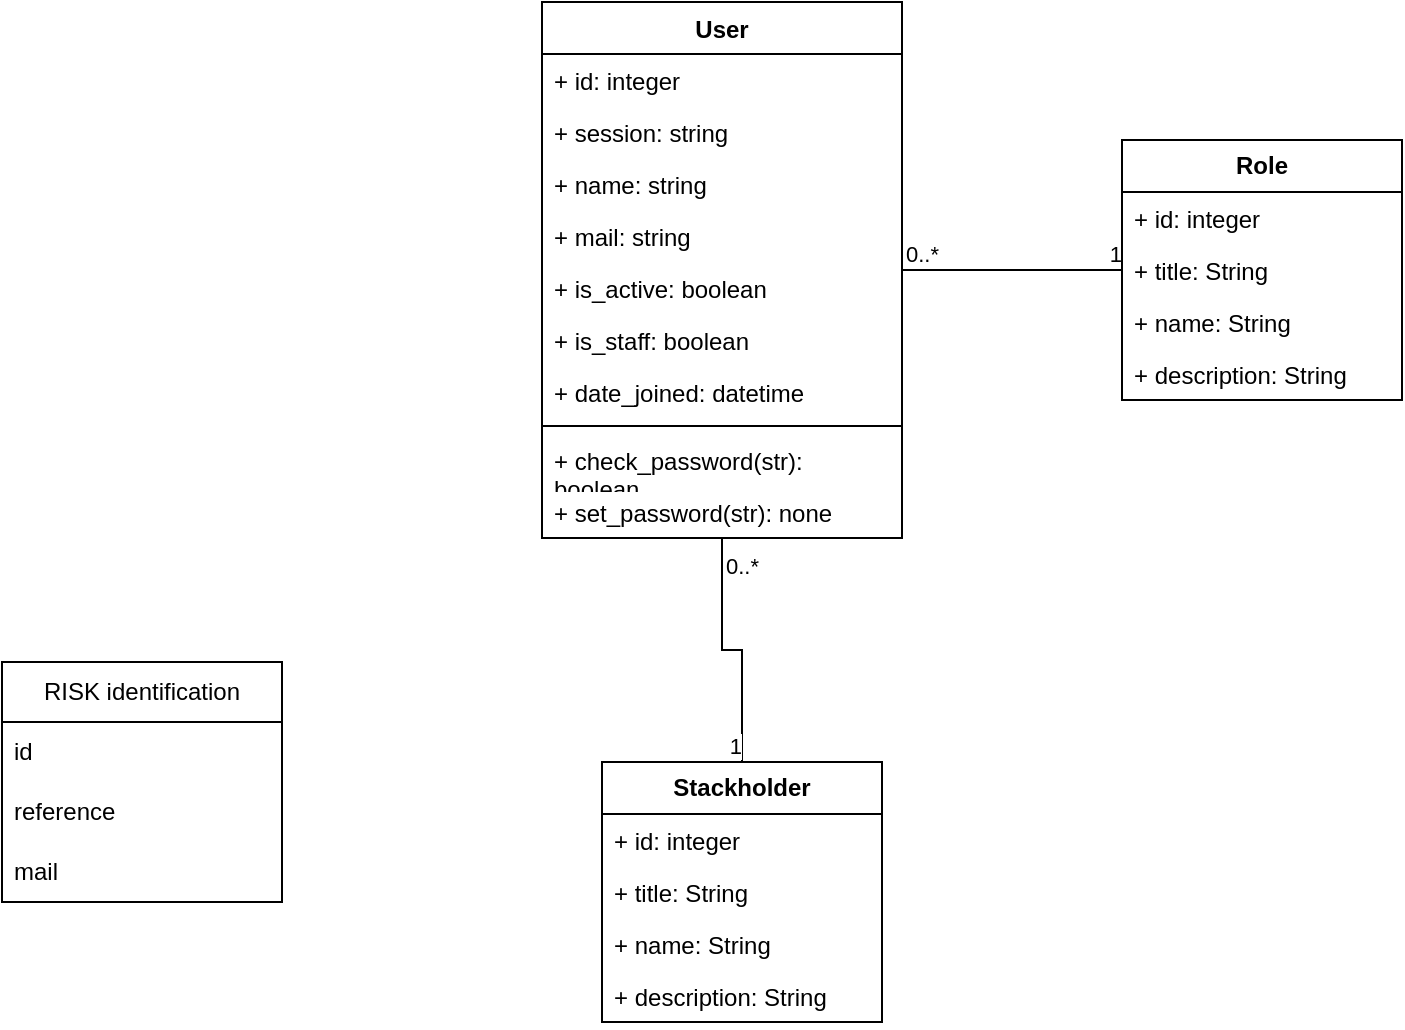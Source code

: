 <mxfile version="24.7.8">
  <diagram name="Page-1" id="ZfnLDZO0708gZrct7mV9">
    <mxGraphModel dx="1034" dy="699" grid="1" gridSize="10" guides="1" tooltips="1" connect="1" arrows="1" fold="1" page="1" pageScale="1" pageWidth="827" pageHeight="1169" math="0" shadow="0">
      <root>
        <mxCell id="0" />
        <mxCell id="1" parent="0" />
        <mxCell id="hm3FaZHMfvVNFKXFXYTK-15" value="RISK identification" style="swimlane;fontStyle=0;childLayout=stackLayout;horizontal=1;startSize=30;horizontalStack=0;resizeParent=1;resizeParentMax=0;resizeLast=0;collapsible=1;marginBottom=0;whiteSpace=wrap;html=1;" parent="1" vertex="1">
          <mxGeometry x="90" y="340" width="140" height="120" as="geometry" />
        </mxCell>
        <mxCell id="hm3FaZHMfvVNFKXFXYTK-16" value="id" style="text;strokeColor=none;fillColor=none;align=left;verticalAlign=middle;spacingLeft=4;spacingRight=4;overflow=hidden;points=[[0,0.5],[1,0.5]];portConstraint=eastwest;rotatable=0;whiteSpace=wrap;html=1;" parent="hm3FaZHMfvVNFKXFXYTK-15" vertex="1">
          <mxGeometry y="30" width="140" height="30" as="geometry" />
        </mxCell>
        <mxCell id="hm3FaZHMfvVNFKXFXYTK-17" value="reference" style="text;strokeColor=none;fillColor=none;align=left;verticalAlign=middle;spacingLeft=4;spacingRight=4;overflow=hidden;points=[[0,0.5],[1,0.5]];portConstraint=eastwest;rotatable=0;whiteSpace=wrap;html=1;" parent="hm3FaZHMfvVNFKXFXYTK-15" vertex="1">
          <mxGeometry y="60" width="140" height="30" as="geometry" />
        </mxCell>
        <mxCell id="hm3FaZHMfvVNFKXFXYTK-18" value="mail" style="text;strokeColor=none;fillColor=none;align=left;verticalAlign=middle;spacingLeft=4;spacingRight=4;overflow=hidden;points=[[0,0.5],[1,0.5]];portConstraint=eastwest;rotatable=0;whiteSpace=wrap;html=1;" parent="hm3FaZHMfvVNFKXFXYTK-15" vertex="1">
          <mxGeometry y="90" width="140" height="30" as="geometry" />
        </mxCell>
        <mxCell id="CJKA3V9dlmIFslRSyczK-3" value="" style="endArrow=none;html=1;edgeStyle=orthogonalEdgeStyle;rounded=0;" edge="1" parent="1" source="CJKA3V9dlmIFslRSyczK-10" target="CJKA3V9dlmIFslRSyczK-21">
          <mxGeometry relative="1" as="geometry">
            <mxPoint x="480" y="360" as="sourcePoint" />
            <mxPoint x="650" y="75" as="targetPoint" />
          </mxGeometry>
        </mxCell>
        <mxCell id="CJKA3V9dlmIFslRSyczK-4" value="0..*" style="edgeLabel;resizable=0;html=1;align=left;verticalAlign=bottom;" connectable="0" vertex="1" parent="CJKA3V9dlmIFslRSyczK-3">
          <mxGeometry x="-1" relative="1" as="geometry" />
        </mxCell>
        <mxCell id="CJKA3V9dlmIFslRSyczK-5" value="1" style="edgeLabel;resizable=0;html=1;align=right;verticalAlign=bottom;" connectable="0" vertex="1" parent="CJKA3V9dlmIFslRSyczK-3">
          <mxGeometry x="1" relative="1" as="geometry" />
        </mxCell>
        <mxCell id="CJKA3V9dlmIFslRSyczK-10" value="User" style="swimlane;fontStyle=1;align=center;verticalAlign=top;childLayout=stackLayout;horizontal=1;startSize=26;horizontalStack=0;resizeParent=1;resizeParentMax=0;resizeLast=0;collapsible=1;marginBottom=0;whiteSpace=wrap;html=1;" vertex="1" parent="1">
          <mxGeometry x="360" y="10" width="180" height="268" as="geometry" />
        </mxCell>
        <mxCell id="CJKA3V9dlmIFslRSyczK-14" value="+ id: integer" style="text;strokeColor=none;fillColor=none;align=left;verticalAlign=top;spacingLeft=4;spacingRight=4;overflow=hidden;rotatable=0;points=[[0,0.5],[1,0.5]];portConstraint=eastwest;whiteSpace=wrap;html=1;" vertex="1" parent="CJKA3V9dlmIFslRSyczK-10">
          <mxGeometry y="26" width="180" height="26" as="geometry" />
        </mxCell>
        <mxCell id="CJKA3V9dlmIFslRSyczK-15" value="+ session: string" style="text;strokeColor=none;fillColor=none;align=left;verticalAlign=top;spacingLeft=4;spacingRight=4;overflow=hidden;rotatable=0;points=[[0,0.5],[1,0.5]];portConstraint=eastwest;whiteSpace=wrap;html=1;" vertex="1" parent="CJKA3V9dlmIFslRSyczK-10">
          <mxGeometry y="52" width="180" height="26" as="geometry" />
        </mxCell>
        <mxCell id="CJKA3V9dlmIFslRSyczK-11" value="+ name: string" style="text;strokeColor=none;fillColor=none;align=left;verticalAlign=top;spacingLeft=4;spacingRight=4;overflow=hidden;rotatable=0;points=[[0,0.5],[1,0.5]];portConstraint=eastwest;whiteSpace=wrap;html=1;" vertex="1" parent="CJKA3V9dlmIFslRSyczK-10">
          <mxGeometry y="78" width="180" height="26" as="geometry" />
        </mxCell>
        <mxCell id="CJKA3V9dlmIFslRSyczK-16" value="+ mail: string" style="text;strokeColor=none;fillColor=none;align=left;verticalAlign=top;spacingLeft=4;spacingRight=4;overflow=hidden;rotatable=0;points=[[0,0.5],[1,0.5]];portConstraint=eastwest;whiteSpace=wrap;html=1;" vertex="1" parent="CJKA3V9dlmIFslRSyczK-10">
          <mxGeometry y="104" width="180" height="26" as="geometry" />
        </mxCell>
        <mxCell id="CJKA3V9dlmIFslRSyczK-17" value="+ is_active: boolean" style="text;strokeColor=none;fillColor=none;align=left;verticalAlign=top;spacingLeft=4;spacingRight=4;overflow=hidden;rotatable=0;points=[[0,0.5],[1,0.5]];portConstraint=eastwest;whiteSpace=wrap;html=1;" vertex="1" parent="CJKA3V9dlmIFslRSyczK-10">
          <mxGeometry y="130" width="180" height="26" as="geometry" />
        </mxCell>
        <mxCell id="CJKA3V9dlmIFslRSyczK-18" value="+ is_staff: boolean" style="text;strokeColor=none;fillColor=none;align=left;verticalAlign=top;spacingLeft=4;spacingRight=4;overflow=hidden;rotatable=0;points=[[0,0.5],[1,0.5]];portConstraint=eastwest;whiteSpace=wrap;html=1;" vertex="1" parent="CJKA3V9dlmIFslRSyczK-10">
          <mxGeometry y="156" width="180" height="26" as="geometry" />
        </mxCell>
        <mxCell id="CJKA3V9dlmIFslRSyczK-19" value="+ date_joined: datetime" style="text;strokeColor=none;fillColor=none;align=left;verticalAlign=top;spacingLeft=4;spacingRight=4;overflow=hidden;rotatable=0;points=[[0,0.5],[1,0.5]];portConstraint=eastwest;whiteSpace=wrap;html=1;" vertex="1" parent="CJKA3V9dlmIFslRSyczK-10">
          <mxGeometry y="182" width="180" height="26" as="geometry" />
        </mxCell>
        <mxCell id="CJKA3V9dlmIFslRSyczK-12" value="" style="line;strokeWidth=1;fillColor=none;align=left;verticalAlign=middle;spacingTop=-1;spacingLeft=3;spacingRight=3;rotatable=0;labelPosition=right;points=[];portConstraint=eastwest;strokeColor=inherit;" vertex="1" parent="CJKA3V9dlmIFslRSyczK-10">
          <mxGeometry y="208" width="180" height="8" as="geometry" />
        </mxCell>
        <mxCell id="CJKA3V9dlmIFslRSyczK-13" value="+ check_password(str): boolean" style="text;strokeColor=none;fillColor=none;align=left;verticalAlign=top;spacingLeft=4;spacingRight=4;overflow=hidden;rotatable=0;points=[[0,0.5],[1,0.5]];portConstraint=eastwest;whiteSpace=wrap;html=1;" vertex="1" parent="CJKA3V9dlmIFslRSyczK-10">
          <mxGeometry y="216" width="180" height="26" as="geometry" />
        </mxCell>
        <mxCell id="CJKA3V9dlmIFslRSyczK-20" value="+ set_password(str): none" style="text;strokeColor=none;fillColor=none;align=left;verticalAlign=top;spacingLeft=4;spacingRight=4;overflow=hidden;rotatable=0;points=[[0,0.5],[1,0.5]];portConstraint=eastwest;whiteSpace=wrap;html=1;" vertex="1" parent="CJKA3V9dlmIFslRSyczK-10">
          <mxGeometry y="242" width="180" height="26" as="geometry" />
        </mxCell>
        <mxCell id="CJKA3V9dlmIFslRSyczK-21" value="&lt;b&gt;Role&lt;/b&gt;" style="swimlane;fontStyle=0;childLayout=stackLayout;horizontal=1;startSize=26;fillColor=none;horizontalStack=0;resizeParent=1;resizeParentMax=0;resizeLast=0;collapsible=1;marginBottom=0;whiteSpace=wrap;html=1;" vertex="1" parent="1">
          <mxGeometry x="650" y="79" width="140" height="130" as="geometry" />
        </mxCell>
        <mxCell id="CJKA3V9dlmIFslRSyczK-22" value="+ id: integer" style="text;strokeColor=none;fillColor=none;align=left;verticalAlign=top;spacingLeft=4;spacingRight=4;overflow=hidden;rotatable=0;points=[[0,0.5],[1,0.5]];portConstraint=eastwest;whiteSpace=wrap;html=1;" vertex="1" parent="CJKA3V9dlmIFslRSyczK-21">
          <mxGeometry y="26" width="140" height="26" as="geometry" />
        </mxCell>
        <mxCell id="CJKA3V9dlmIFslRSyczK-23" value="+ title: String" style="text;strokeColor=none;fillColor=none;align=left;verticalAlign=top;spacingLeft=4;spacingRight=4;overflow=hidden;rotatable=0;points=[[0,0.5],[1,0.5]];portConstraint=eastwest;whiteSpace=wrap;html=1;" vertex="1" parent="CJKA3V9dlmIFslRSyczK-21">
          <mxGeometry y="52" width="140" height="26" as="geometry" />
        </mxCell>
        <mxCell id="CJKA3V9dlmIFslRSyczK-24" value="+ name: String" style="text;strokeColor=none;fillColor=none;align=left;verticalAlign=top;spacingLeft=4;spacingRight=4;overflow=hidden;rotatable=0;points=[[0,0.5],[1,0.5]];portConstraint=eastwest;whiteSpace=wrap;html=1;" vertex="1" parent="CJKA3V9dlmIFslRSyczK-21">
          <mxGeometry y="78" width="140" height="26" as="geometry" />
        </mxCell>
        <mxCell id="CJKA3V9dlmIFslRSyczK-25" value="+ description: String" style="text;strokeColor=none;fillColor=none;align=left;verticalAlign=top;spacingLeft=4;spacingRight=4;overflow=hidden;rotatable=0;points=[[0,0.5],[1,0.5]];portConstraint=eastwest;whiteSpace=wrap;html=1;" vertex="1" parent="CJKA3V9dlmIFslRSyczK-21">
          <mxGeometry y="104" width="140" height="26" as="geometry" />
        </mxCell>
        <mxCell id="CJKA3V9dlmIFslRSyczK-26" value="&lt;b&gt;Stackholder&lt;/b&gt;" style="swimlane;fontStyle=0;childLayout=stackLayout;horizontal=1;startSize=26;fillColor=none;horizontalStack=0;resizeParent=1;resizeParentMax=0;resizeLast=0;collapsible=1;marginBottom=0;whiteSpace=wrap;html=1;" vertex="1" parent="1">
          <mxGeometry x="390" y="390" width="140" height="130" as="geometry" />
        </mxCell>
        <mxCell id="CJKA3V9dlmIFslRSyczK-27" value="+ id: integer" style="text;strokeColor=none;fillColor=none;align=left;verticalAlign=top;spacingLeft=4;spacingRight=4;overflow=hidden;rotatable=0;points=[[0,0.5],[1,0.5]];portConstraint=eastwest;whiteSpace=wrap;html=1;" vertex="1" parent="CJKA3V9dlmIFslRSyczK-26">
          <mxGeometry y="26" width="140" height="26" as="geometry" />
        </mxCell>
        <mxCell id="CJKA3V9dlmIFslRSyczK-28" value="+ title: String" style="text;strokeColor=none;fillColor=none;align=left;verticalAlign=top;spacingLeft=4;spacingRight=4;overflow=hidden;rotatable=0;points=[[0,0.5],[1,0.5]];portConstraint=eastwest;whiteSpace=wrap;html=1;" vertex="1" parent="CJKA3V9dlmIFslRSyczK-26">
          <mxGeometry y="52" width="140" height="26" as="geometry" />
        </mxCell>
        <mxCell id="CJKA3V9dlmIFslRSyczK-29" value="+ name: String" style="text;strokeColor=none;fillColor=none;align=left;verticalAlign=top;spacingLeft=4;spacingRight=4;overflow=hidden;rotatable=0;points=[[0,0.5],[1,0.5]];portConstraint=eastwest;whiteSpace=wrap;html=1;" vertex="1" parent="CJKA3V9dlmIFslRSyczK-26">
          <mxGeometry y="78" width="140" height="26" as="geometry" />
        </mxCell>
        <mxCell id="CJKA3V9dlmIFslRSyczK-30" value="+ description: String" style="text;strokeColor=none;fillColor=none;align=left;verticalAlign=top;spacingLeft=4;spacingRight=4;overflow=hidden;rotatable=0;points=[[0,0.5],[1,0.5]];portConstraint=eastwest;whiteSpace=wrap;html=1;" vertex="1" parent="CJKA3V9dlmIFslRSyczK-26">
          <mxGeometry y="104" width="140" height="26" as="geometry" />
        </mxCell>
        <mxCell id="CJKA3V9dlmIFslRSyczK-31" value="" style="endArrow=none;html=1;edgeStyle=orthogonalEdgeStyle;rounded=0;" edge="1" parent="1" source="CJKA3V9dlmIFslRSyczK-10" target="CJKA3V9dlmIFslRSyczK-26">
          <mxGeometry relative="1" as="geometry">
            <mxPoint x="449.5" y="290" as="sourcePoint" />
            <mxPoint x="449.56" y="412.01" as="targetPoint" />
          </mxGeometry>
        </mxCell>
        <mxCell id="CJKA3V9dlmIFslRSyczK-32" value="0..*" style="edgeLabel;resizable=0;html=1;align=left;verticalAlign=bottom;" connectable="0" vertex="1" parent="CJKA3V9dlmIFslRSyczK-31">
          <mxGeometry x="-1" relative="1" as="geometry">
            <mxPoint y="22" as="offset" />
          </mxGeometry>
        </mxCell>
        <mxCell id="CJKA3V9dlmIFslRSyczK-33" value="1" style="edgeLabel;resizable=0;html=1;align=right;verticalAlign=bottom;" connectable="0" vertex="1" parent="CJKA3V9dlmIFslRSyczK-31">
          <mxGeometry x="1" relative="1" as="geometry" />
        </mxCell>
      </root>
    </mxGraphModel>
  </diagram>
</mxfile>
